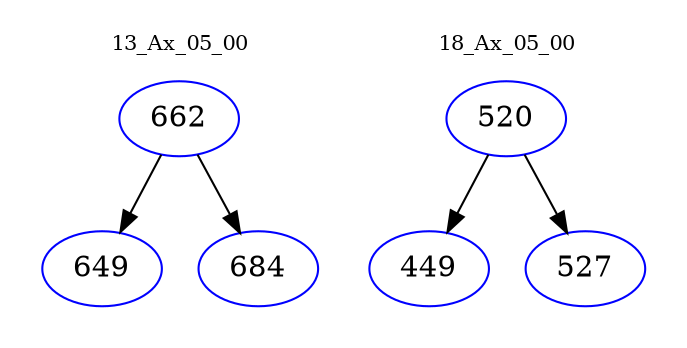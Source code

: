 digraph{
subgraph cluster_0 {
color = white
label = "13_Ax_05_00";
fontsize=10;
T0_662 [label="662", color="blue"]
T0_662 -> T0_649 [color="black"]
T0_649 [label="649", color="blue"]
T0_662 -> T0_684 [color="black"]
T0_684 [label="684", color="blue"]
}
subgraph cluster_1 {
color = white
label = "18_Ax_05_00";
fontsize=10;
T1_520 [label="520", color="blue"]
T1_520 -> T1_449 [color="black"]
T1_449 [label="449", color="blue"]
T1_520 -> T1_527 [color="black"]
T1_527 [label="527", color="blue"]
}
}

